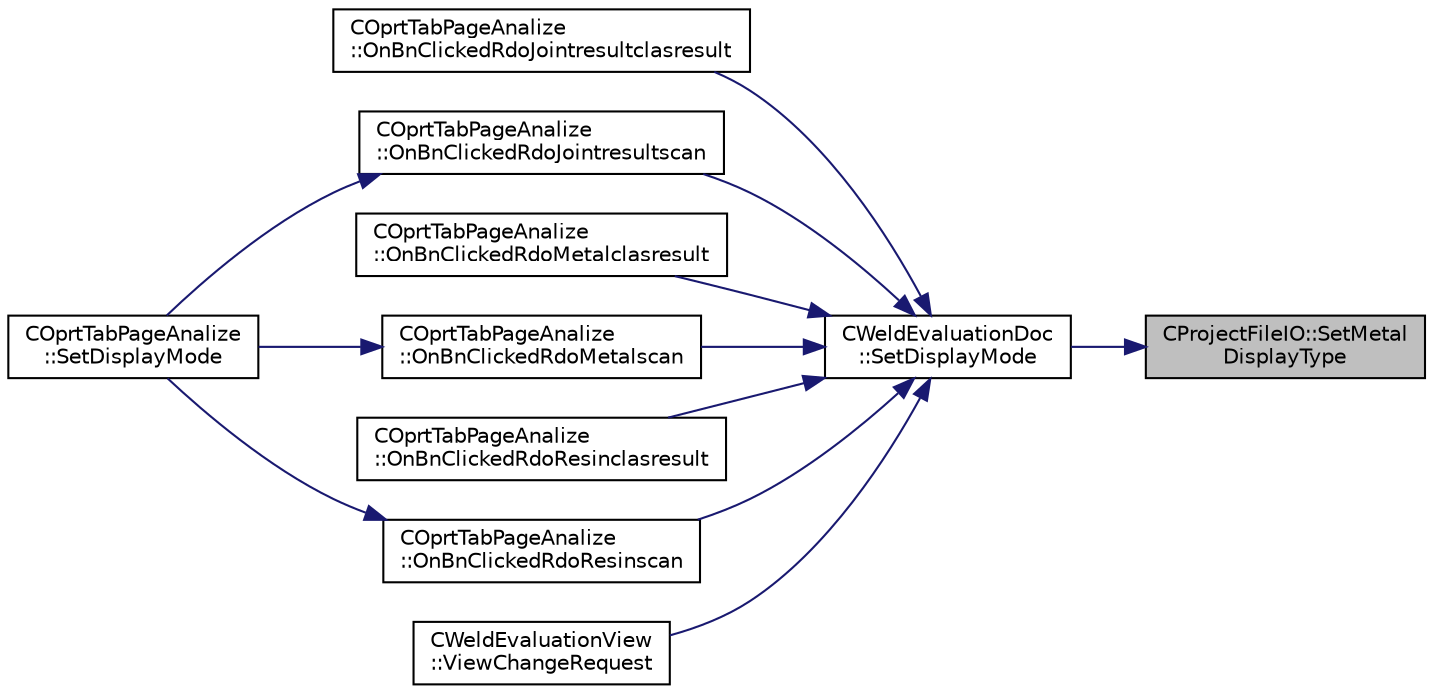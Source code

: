 digraph "CProjectFileIO::SetMetalDisplayType"
{
 // LATEX_PDF_SIZE
  edge [fontname="Helvetica",fontsize="10",labelfontname="Helvetica",labelfontsize="10"];
  node [fontname="Helvetica",fontsize="10",shape=record];
  rankdir="RL";
  Node1 [label="CProjectFileIO::SetMetal\lDisplayType",height=0.2,width=0.4,color="black", fillcolor="grey75", style="filled", fontcolor="black",tooltip="金属画像表示タイプの設定"];
  Node1 -> Node2 [dir="back",color="midnightblue",fontsize="10",style="solid",fontname="Helvetica"];
  Node2 [label="CWeldEvaluationDoc\l::SetDisplayMode",height=0.2,width=0.4,color="black", fillcolor="white", style="filled",URL="$class_c_weld_evaluation_doc.html#a8c3734ada4777e97073fd72a094bf46f",tooltip="表示モードの設定"];
  Node2 -> Node3 [dir="back",color="midnightblue",fontsize="10",style="solid",fontname="Helvetica"];
  Node3 [label="COprtTabPageAnalize\l::OnBnClickedRdoJointresultclasresult",height=0.2,width=0.4,color="black", fillcolor="white", style="filled",URL="$class_c_oprt_tab_page_analize.html#adee2f539754700ef37d0e306b728e4d6",tooltip="接合結果表示タイプ分類結果選択時処理"];
  Node2 -> Node4 [dir="back",color="midnightblue",fontsize="10",style="solid",fontname="Helvetica"];
  Node4 [label="COprtTabPageAnalize\l::OnBnClickedRdoJointresultscan",height=0.2,width=0.4,color="black", fillcolor="white", style="filled",URL="$class_c_oprt_tab_page_analize.html#a6e4c0695d90711c7c02c0dd2ea31ca71",tooltip="接合結果表示タイプスキャン選択時処理"];
  Node4 -> Node5 [dir="back",color="midnightblue",fontsize="10",style="solid",fontname="Helvetica"];
  Node5 [label="COprtTabPageAnalize\l::SetDisplayMode",height=0.2,width=0.4,color="black", fillcolor="white", style="filled",URL="$class_c_oprt_tab_page_analize.html#ad026ecbbc983699be043cf39cf611383",tooltip="表示方法の設定"];
  Node2 -> Node6 [dir="back",color="midnightblue",fontsize="10",style="solid",fontname="Helvetica"];
  Node6 [label="COprtTabPageAnalize\l::OnBnClickedRdoMetalclasresult",height=0.2,width=0.4,color="black", fillcolor="white", style="filled",URL="$class_c_oprt_tab_page_analize.html#ac82359ab4f3766594ccb083a112e9fe8",tooltip="金属面表示タイプ分類結果選択時処理"];
  Node2 -> Node7 [dir="back",color="midnightblue",fontsize="10",style="solid",fontname="Helvetica"];
  Node7 [label="COprtTabPageAnalize\l::OnBnClickedRdoMetalscan",height=0.2,width=0.4,color="black", fillcolor="white", style="filled",URL="$class_c_oprt_tab_page_analize.html#a13d39220b8346972e4eae2f1bc1ced22",tooltip="金属面表示タイプスキャン選択時処理"];
  Node7 -> Node5 [dir="back",color="midnightblue",fontsize="10",style="solid",fontname="Helvetica"];
  Node2 -> Node8 [dir="back",color="midnightblue",fontsize="10",style="solid",fontname="Helvetica"];
  Node8 [label="COprtTabPageAnalize\l::OnBnClickedRdoResinclasresult",height=0.2,width=0.4,color="black", fillcolor="white", style="filled",URL="$class_c_oprt_tab_page_analize.html#ae9f8a7e416776fe6187673306e5d3a85",tooltip="樹脂面表示タイプ分類結果選択時処理"];
  Node2 -> Node9 [dir="back",color="midnightblue",fontsize="10",style="solid",fontname="Helvetica"];
  Node9 [label="COprtTabPageAnalize\l::OnBnClickedRdoResinscan",height=0.2,width=0.4,color="black", fillcolor="white", style="filled",URL="$class_c_oprt_tab_page_analize.html#ae69d1c504a694b6b61840b1fe377e601",tooltip="樹脂面表示タイプスキャン選択時処理"];
  Node9 -> Node5 [dir="back",color="midnightblue",fontsize="10",style="solid",fontname="Helvetica"];
  Node2 -> Node10 [dir="back",color="midnightblue",fontsize="10",style="solid",fontname="Helvetica"];
  Node10 [label="CWeldEvaluationView\l::ViewChangeRequest",height=0.2,width=0.4,color="black", fillcolor="white", style="filled",URL="$class_c_weld_evaluation_view.html#a50da59446b116e48eb00b4ccc6074cdd",tooltip="表示変更リクエスト"];
}
